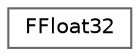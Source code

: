 digraph "Graphical Class Hierarchy"
{
 // INTERACTIVE_SVG=YES
 // LATEX_PDF_SIZE
  bgcolor="transparent";
  edge [fontname=Helvetica,fontsize=10,labelfontname=Helvetica,labelfontsize=10];
  node [fontname=Helvetica,fontsize=10,shape=box,height=0.2,width=0.4];
  rankdir="LR";
  Node0 [id="Node000000",label="FFloat32",height=0.2,width=0.4,color="grey40", fillcolor="white", style="filled",URL="$db/d3f/classFFloat32.html",tooltip="32 bit float components"];
}
